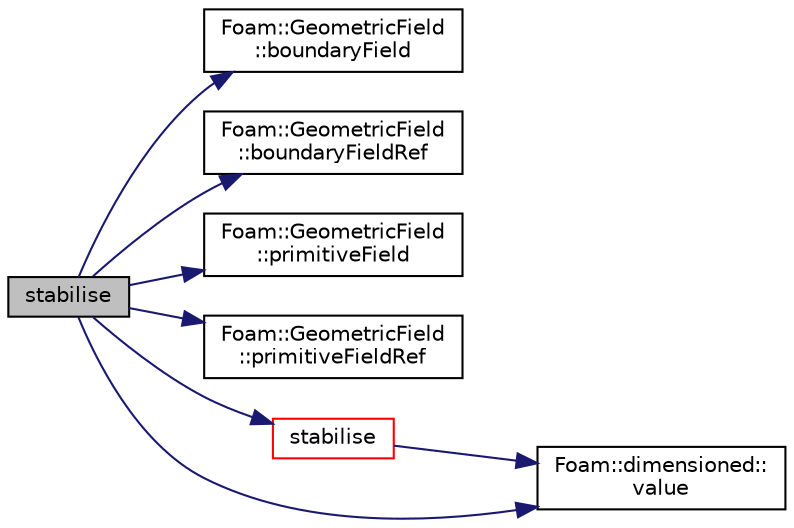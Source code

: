 digraph "stabilise"
{
  bgcolor="transparent";
  edge [fontname="Helvetica",fontsize="10",labelfontname="Helvetica",labelfontsize="10"];
  node [fontname="Helvetica",fontsize="10",shape=record];
  rankdir="LR";
  Node85155 [label="stabilise",height=0.2,width=0.4,color="black", fillcolor="grey75", style="filled", fontcolor="black"];
  Node85155 -> Node85156 [color="midnightblue",fontsize="10",style="solid",fontname="Helvetica"];
  Node85156 [label="Foam::GeometricField\l::boundaryField",height=0.2,width=0.4,color="black",URL="$a23249.html#a9ff7de36fba06b4f4f77a75142ad72b6",tooltip="Return const-reference to the boundary field. "];
  Node85155 -> Node85157 [color="midnightblue",fontsize="10",style="solid",fontname="Helvetica"];
  Node85157 [label="Foam::GeometricField\l::boundaryFieldRef",height=0.2,width=0.4,color="black",URL="$a23249.html#af3831c9fea9f6ae7532a6d57cc67c959",tooltip="Return a reference to the boundary field. "];
  Node85155 -> Node85158 [color="midnightblue",fontsize="10",style="solid",fontname="Helvetica"];
  Node85158 [label="Foam::GeometricField\l::primitiveField",height=0.2,width=0.4,color="black",URL="$a23249.html#a3d8b34acd265b26c7d4984d1618f9ee2",tooltip="Return a const-reference to the internal field. "];
  Node85155 -> Node85159 [color="midnightblue",fontsize="10",style="solid",fontname="Helvetica"];
  Node85159 [label="Foam::GeometricField\l::primitiveFieldRef",height=0.2,width=0.4,color="black",URL="$a23249.html#a1c19f056796aa3c294dccefee1f7d26d",tooltip="Return a reference to the internal field. "];
  Node85155 -> Node85160 [color="midnightblue",fontsize="10",style="solid",fontname="Helvetica"];
  Node85160 [label="stabilise",height=0.2,width=0.4,color="red",URL="$a21851.html#a1f3543a73e4e73c68a5d03e4dba703dd"];
  Node85160 -> Node85170 [color="midnightblue",fontsize="10",style="solid",fontname="Helvetica"];
  Node85170 [label="Foam::dimensioned::\lvalue",height=0.2,width=0.4,color="black",URL="$a27473.html#a7948200a26c85fc3a83ffa510a91d668",tooltip="Return const reference to value. "];
  Node85155 -> Node85170 [color="midnightblue",fontsize="10",style="solid",fontname="Helvetica"];
}
